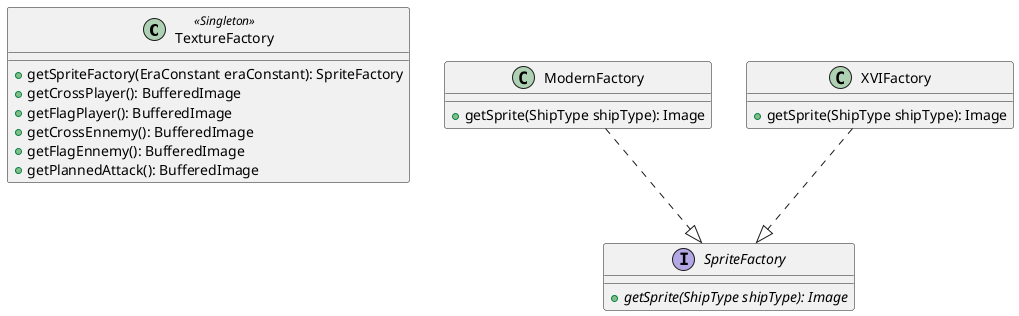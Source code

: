 @startuml

class TextureFactory <<Singleton>>{
    + getSpriteFactory(EraConstant eraConstant): SpriteFactory
    + getCrossPlayer(): BufferedImage
    + getFlagPlayer(): BufferedImage
    + getCrossEnnemy(): BufferedImage
    + getFlagEnnemy(): BufferedImage
    + getPlannedAttack(): BufferedImage
}

interface SpriteFactory{
    + {abstract} getSprite(ShipType shipType): Image
}

class ModernFactory{
    + getSprite(ShipType shipType): Image
}

class XVIFactory{
    + getSprite(ShipType shipType): Image
}

ModernFactory ..|> SpriteFactory
XVIFactory ..|> SpriteFactory

@enduml